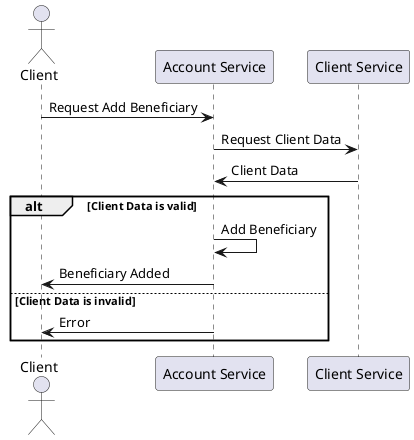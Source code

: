 @startuml
actor Client
participant "Account Service" as AccountService
participant "Client Service" as ClientService
Client -> AccountService: Request Add Beneficiary
AccountService -> ClientService: Request Client Data
ClientService -> AccountService: Client Data
alt Client Data is valid
AccountService -> AccountService: Add Beneficiary
AccountService -> Client: Beneficiary Added
else Client Data is invalid
AccountService -> Client: Error
end
@enduml

